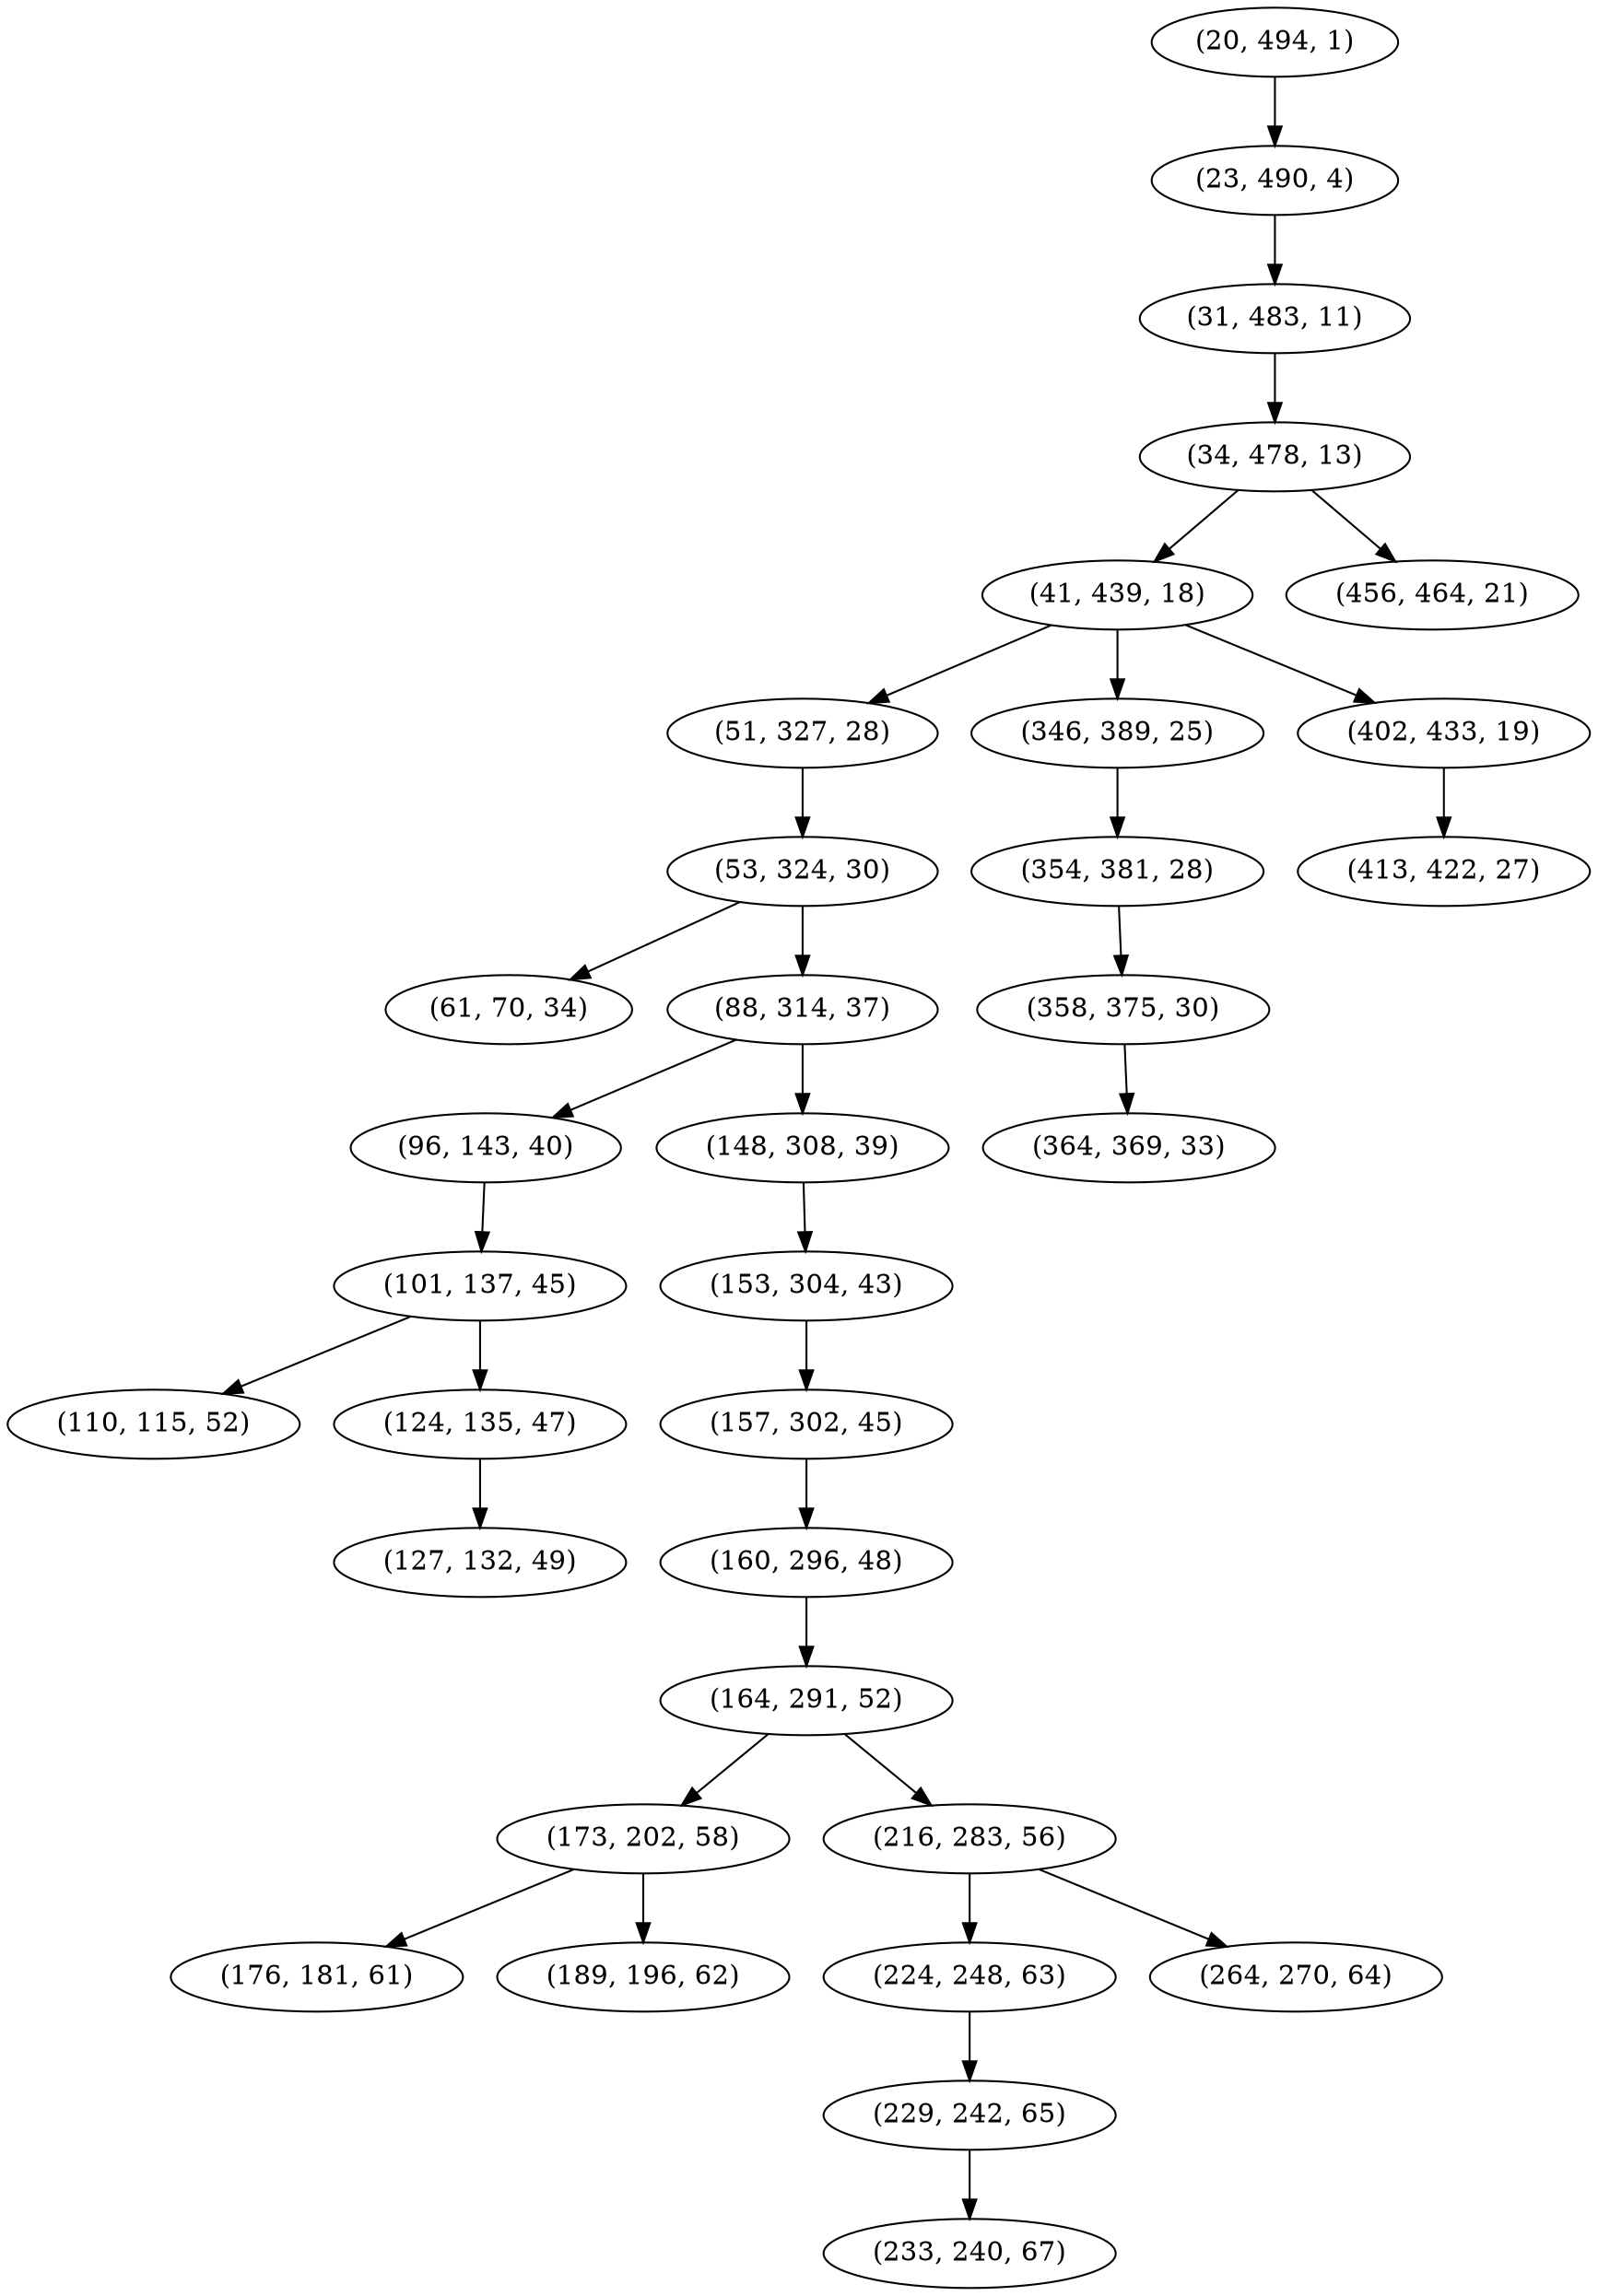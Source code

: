 digraph tree {
    "(20, 494, 1)";
    "(23, 490, 4)";
    "(31, 483, 11)";
    "(34, 478, 13)";
    "(41, 439, 18)";
    "(51, 327, 28)";
    "(53, 324, 30)";
    "(61, 70, 34)";
    "(88, 314, 37)";
    "(96, 143, 40)";
    "(101, 137, 45)";
    "(110, 115, 52)";
    "(124, 135, 47)";
    "(127, 132, 49)";
    "(148, 308, 39)";
    "(153, 304, 43)";
    "(157, 302, 45)";
    "(160, 296, 48)";
    "(164, 291, 52)";
    "(173, 202, 58)";
    "(176, 181, 61)";
    "(189, 196, 62)";
    "(216, 283, 56)";
    "(224, 248, 63)";
    "(229, 242, 65)";
    "(233, 240, 67)";
    "(264, 270, 64)";
    "(346, 389, 25)";
    "(354, 381, 28)";
    "(358, 375, 30)";
    "(364, 369, 33)";
    "(402, 433, 19)";
    "(413, 422, 27)";
    "(456, 464, 21)";
    "(20, 494, 1)" -> "(23, 490, 4)";
    "(23, 490, 4)" -> "(31, 483, 11)";
    "(31, 483, 11)" -> "(34, 478, 13)";
    "(34, 478, 13)" -> "(41, 439, 18)";
    "(34, 478, 13)" -> "(456, 464, 21)";
    "(41, 439, 18)" -> "(51, 327, 28)";
    "(41, 439, 18)" -> "(346, 389, 25)";
    "(41, 439, 18)" -> "(402, 433, 19)";
    "(51, 327, 28)" -> "(53, 324, 30)";
    "(53, 324, 30)" -> "(61, 70, 34)";
    "(53, 324, 30)" -> "(88, 314, 37)";
    "(88, 314, 37)" -> "(96, 143, 40)";
    "(88, 314, 37)" -> "(148, 308, 39)";
    "(96, 143, 40)" -> "(101, 137, 45)";
    "(101, 137, 45)" -> "(110, 115, 52)";
    "(101, 137, 45)" -> "(124, 135, 47)";
    "(124, 135, 47)" -> "(127, 132, 49)";
    "(148, 308, 39)" -> "(153, 304, 43)";
    "(153, 304, 43)" -> "(157, 302, 45)";
    "(157, 302, 45)" -> "(160, 296, 48)";
    "(160, 296, 48)" -> "(164, 291, 52)";
    "(164, 291, 52)" -> "(173, 202, 58)";
    "(164, 291, 52)" -> "(216, 283, 56)";
    "(173, 202, 58)" -> "(176, 181, 61)";
    "(173, 202, 58)" -> "(189, 196, 62)";
    "(216, 283, 56)" -> "(224, 248, 63)";
    "(216, 283, 56)" -> "(264, 270, 64)";
    "(224, 248, 63)" -> "(229, 242, 65)";
    "(229, 242, 65)" -> "(233, 240, 67)";
    "(346, 389, 25)" -> "(354, 381, 28)";
    "(354, 381, 28)" -> "(358, 375, 30)";
    "(358, 375, 30)" -> "(364, 369, 33)";
    "(402, 433, 19)" -> "(413, 422, 27)";
}
